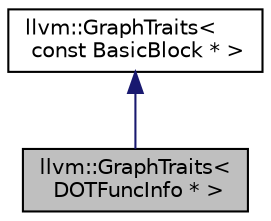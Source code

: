 digraph "llvm::GraphTraits&lt; DOTFuncInfo * &gt;"
{
 // LATEX_PDF_SIZE
  bgcolor="transparent";
  edge [fontname="Helvetica",fontsize="10",labelfontname="Helvetica",labelfontsize="10"];
  node [fontname="Helvetica",fontsize="10",shape=record];
  Node1 [label="llvm::GraphTraits\<\l DOTFuncInfo * \>",height=0.2,width=0.4,color="black", fillcolor="grey75", style="filled", fontcolor="black",tooltip=" "];
  Node2 -> Node1 [dir="back",color="midnightblue",fontsize="10",style="solid",fontname="Helvetica"];
  Node2 [label="llvm::GraphTraits\<\l const BasicBlock * \>",height=0.2,width=0.4,color="black",URL="$structllvm_1_1GraphTraits_3_01const_01BasicBlock_01_5_01_4.html",tooltip=" "];
}
